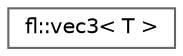 digraph "Graphical Class Hierarchy"
{
 // INTERACTIVE_SVG=YES
 // LATEX_PDF_SIZE
  bgcolor="transparent";
  edge [fontname=Helvetica,fontsize=10,labelfontname=Helvetica,labelfontsize=10];
  node [fontname=Helvetica,fontsize=10,shape=box,height=0.2,width=0.4];
  rankdir="LR";
  Node0 [id="Node000000",label="fl::vec3\< T \>",height=0.2,width=0.4,color="grey40", fillcolor="white", style="filled",URL="$dc/d7c/structfl_1_1vec3.html",tooltip=" "];
}
